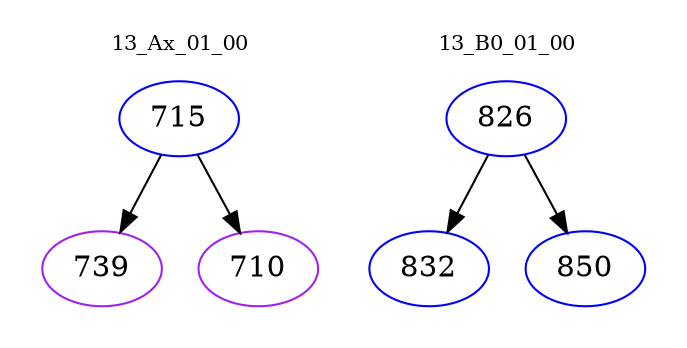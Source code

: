 digraph{
subgraph cluster_0 {
color = white
label = "13_Ax_01_00";
fontsize=10;
T0_715 [label="715", color="blue"]
T0_715 -> T0_739 [color="black"]
T0_739 [label="739", color="purple"]
T0_715 -> T0_710 [color="black"]
T0_710 [label="710", color="purple"]
}
subgraph cluster_1 {
color = white
label = "13_B0_01_00";
fontsize=10;
T1_826 [label="826", color="blue"]
T1_826 -> T1_832 [color="black"]
T1_832 [label="832", color="blue"]
T1_826 -> T1_850 [color="black"]
T1_850 [label="850", color="blue"]
}
}
